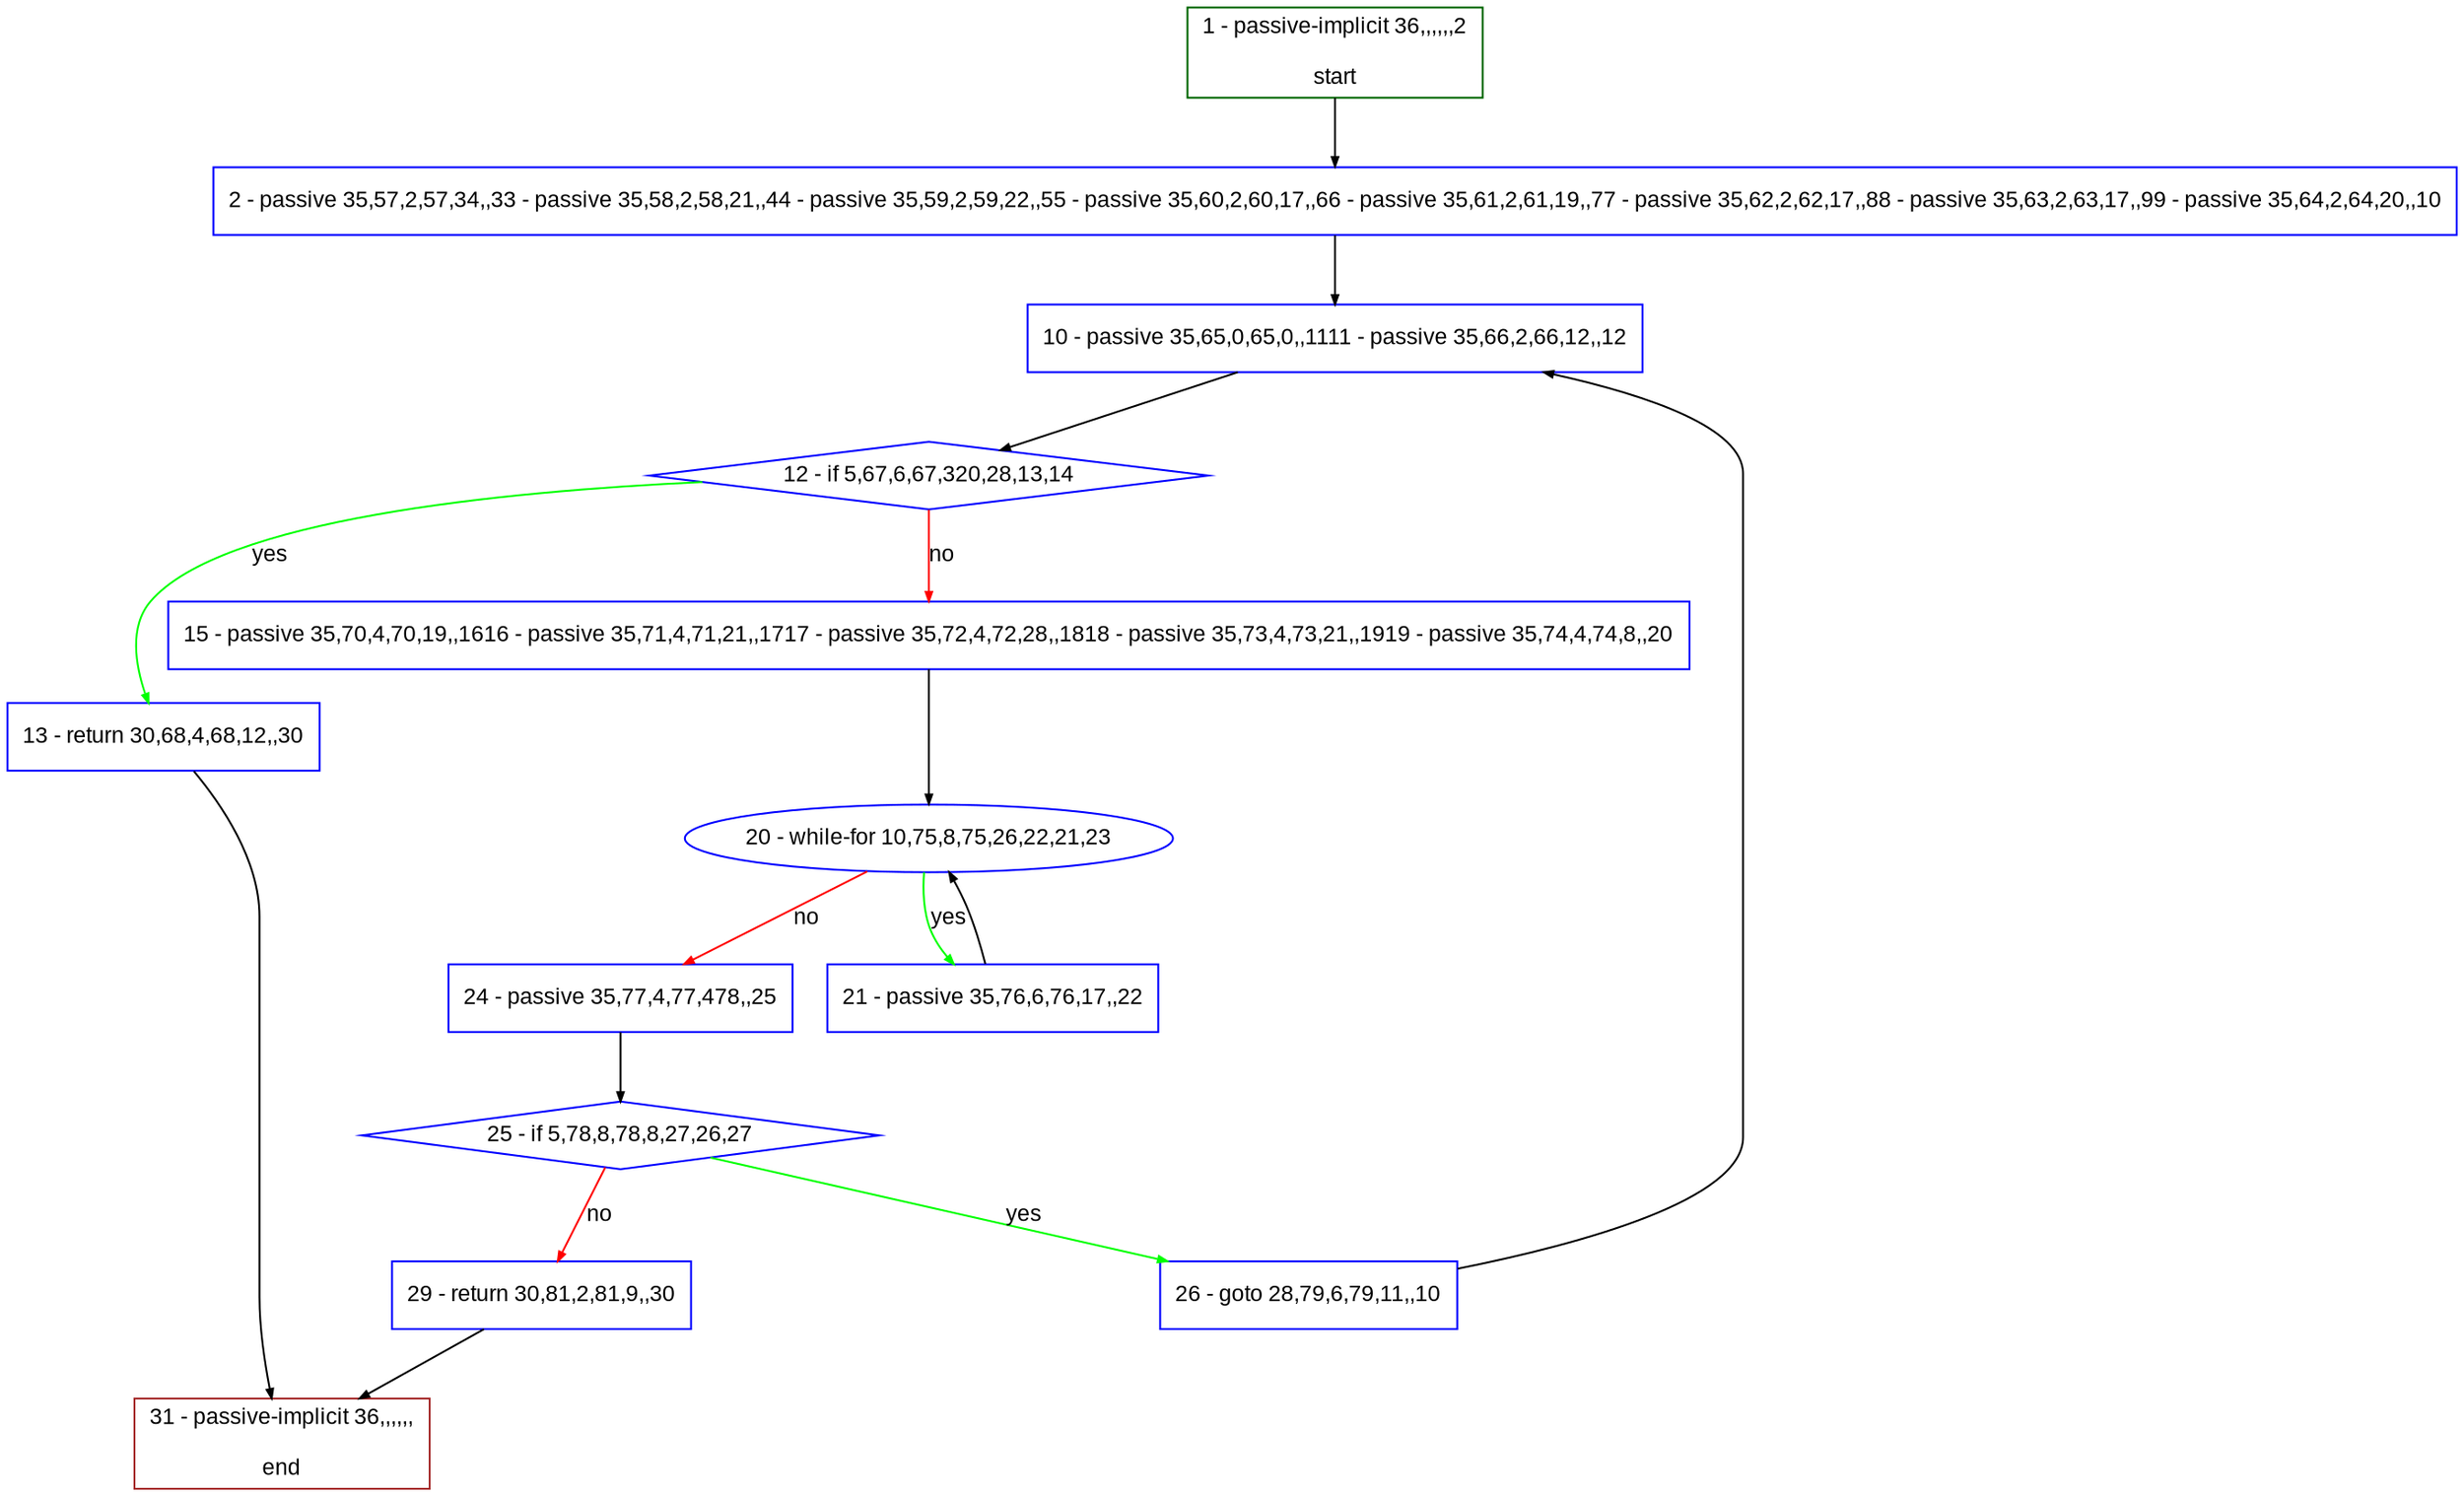 digraph "" {
  graph [pack="true", label="", fontsize="12", packmode="clust", fontname="Arial", fillcolor="#FFFFCC", bgcolor="white", style="rounded,filled", compound="true"];
  node [node_initialized="no", label="", color="grey", fontsize="12", fillcolor="white", fontname="Arial", style="filled", shape="rectangle", compound="true", fixedsize="false"];
  edge [fontcolor="black", arrowhead="normal", arrowtail="none", arrowsize="0.5", ltail="", label="", color="black", fontsize="12", lhead="", fontname="Arial", dir="forward", compound="true"];
  __N1 [label="2 - passive 35,57,2,57,34,,33 - passive 35,58,2,58,21,,44 - passive 35,59,2,59,22,,55 - passive 35,60,2,60,17,,66 - passive 35,61,2,61,19,,77 - passive 35,62,2,62,17,,88 - passive 35,63,2,63,17,,99 - passive 35,64,2,64,20,,10", color="#0000ff", fillcolor="#ffffff", style="filled", shape="box"];
  __N2 [label="1 - passive-implicit 36,,,,,,2\n\nstart", color="#006400", fillcolor="#ffffff", style="filled", shape="box"];
  __N3 [label="10 - passive 35,65,0,65,0,,1111 - passive 35,66,2,66,12,,12", color="#0000ff", fillcolor="#ffffff", style="filled", shape="box"];
  __N4 [label="12 - if 5,67,6,67,320,28,13,14", color="#0000ff", fillcolor="#ffffff", style="filled", shape="diamond"];
  __N5 [label="13 - return 30,68,4,68,12,,30", color="#0000ff", fillcolor="#ffffff", style="filled", shape="box"];
  __N6 [label="15 - passive 35,70,4,70,19,,1616 - passive 35,71,4,71,21,,1717 - passive 35,72,4,72,28,,1818 - passive 35,73,4,73,21,,1919 - passive 35,74,4,74,8,,20", color="#0000ff", fillcolor="#ffffff", style="filled", shape="box"];
  __N7 [label="31 - passive-implicit 36,,,,,,\n\nend", color="#a52a2a", fillcolor="#ffffff", style="filled", shape="box"];
  __N8 [label="20 - while-for 10,75,8,75,26,22,21,23", color="#0000ff", fillcolor="#ffffff", style="filled", shape="oval"];
  __N9 [label="21 - passive 35,76,6,76,17,,22", color="#0000ff", fillcolor="#ffffff", style="filled", shape="box"];
  __N10 [label="24 - passive 35,77,4,77,478,,25", color="#0000ff", fillcolor="#ffffff", style="filled", shape="box"];
  __N11 [label="25 - if 5,78,8,78,8,27,26,27", color="#0000ff", fillcolor="#ffffff", style="filled", shape="diamond"];
  __N12 [label="26 - goto 28,79,6,79,11,,10", color="#0000ff", fillcolor="#ffffff", style="filled", shape="box"];
  __N13 [label="29 - return 30,81,2,81,9,,30", color="#0000ff", fillcolor="#ffffff", style="filled", shape="box"];
  __N2 -> __N1 [arrowhead="normal", arrowtail="none", color="#000000", label="", dir="forward"];
  __N1 -> __N3 [arrowhead="normal", arrowtail="none", color="#000000", label="", dir="forward"];
  __N3 -> __N4 [arrowhead="normal", arrowtail="none", color="#000000", label="", dir="forward"];
  __N4 -> __N5 [arrowhead="normal", arrowtail="none", color="#00ff00", label="yes", dir="forward"];
  __N4 -> __N6 [arrowhead="normal", arrowtail="none", color="#ff0000", label="no", dir="forward"];
  __N5 -> __N7 [arrowhead="normal", arrowtail="none", color="#000000", label="", dir="forward"];
  __N6 -> __N8 [arrowhead="normal", arrowtail="none", color="#000000", label="", dir="forward"];
  __N8 -> __N9 [arrowhead="normal", arrowtail="none", color="#00ff00", label="yes", dir="forward"];
  __N9 -> __N8 [arrowhead="normal", arrowtail="none", color="#000000", label="", dir="forward"];
  __N8 -> __N10 [arrowhead="normal", arrowtail="none", color="#ff0000", label="no", dir="forward"];
  __N10 -> __N11 [arrowhead="normal", arrowtail="none", color="#000000", label="", dir="forward"];
  __N11 -> __N12 [arrowhead="normal", arrowtail="none", color="#00ff00", label="yes", dir="forward"];
  __N11 -> __N13 [arrowhead="normal", arrowtail="none", color="#ff0000", label="no", dir="forward"];
  __N12 -> __N3 [arrowhead="normal", arrowtail="none", color="#000000", label="", dir="forward"];
  __N13 -> __N7 [arrowhead="normal", arrowtail="none", color="#000000", label="", dir="forward"];
}
